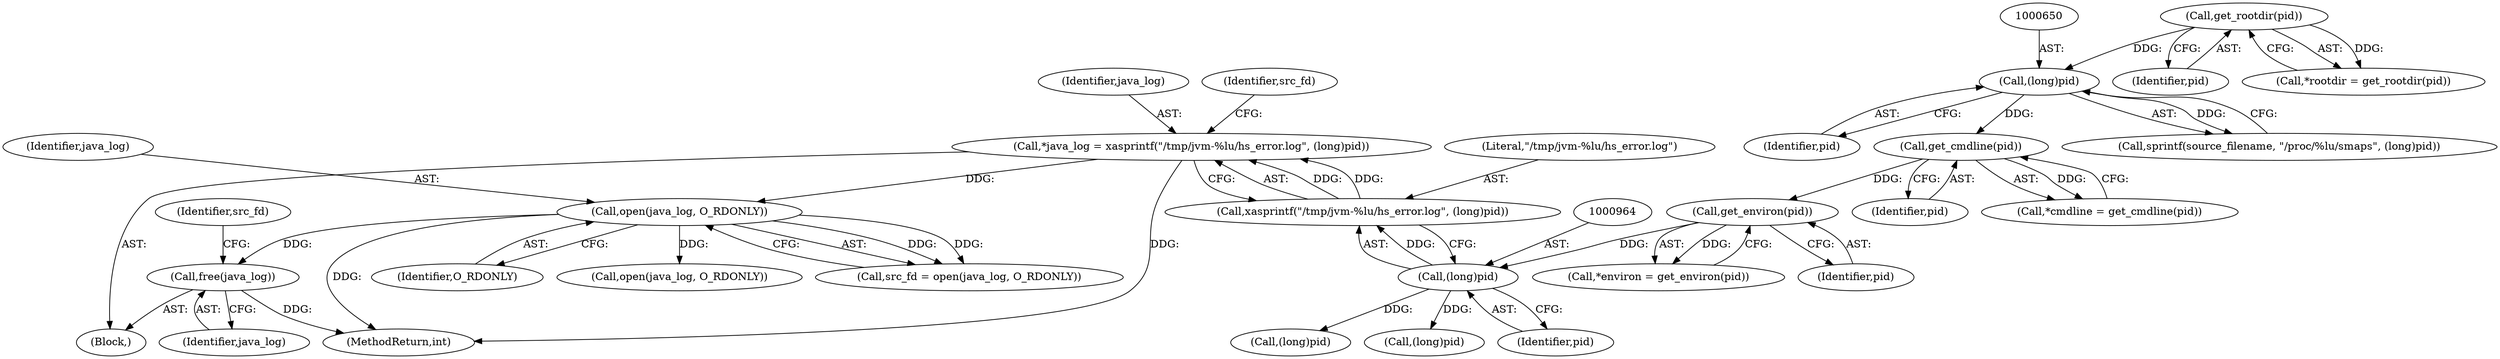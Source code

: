 digraph "0_abrt_80408e9e24a1c10f85fd969e1853e0f192157f92_0@API" {
"1000972" [label="(Call,free(java_log))"];
"1000969" [label="(Call,open(java_log, O_RDONLY))"];
"1000959" [label="(Call,*java_log = xasprintf(\"/tmp/jvm-%lu/hs_error.log\", (long)pid))"];
"1000961" [label="(Call,xasprintf(\"/tmp/jvm-%lu/hs_error.log\", (long)pid))"];
"1000963" [label="(Call,(long)pid)"];
"1000819" [label="(Call,get_environ(pid))"];
"1000812" [label="(Call,get_cmdline(pid))"];
"1000649" [label="(Call,(long)pid)"];
"1000627" [label="(Call,get_rootdir(pid))"];
"1000957" [label="(Block,)"];
"1000651" [label="(Identifier,pid)"];
"1001064" [label="(Call,(long)pid)"];
"1000628" [label="(Identifier,pid)"];
"1000627" [label="(Call,get_rootdir(pid))"];
"1000649" [label="(Call,(long)pid)"];
"1000967" [label="(Call,src_fd = open(java_log, O_RDONLY))"];
"1000817" [label="(Call,*environ = get_environ(pid))"];
"1000960" [label="(Identifier,java_log)"];
"1000965" [label="(Identifier,pid)"];
"1000961" [label="(Call,xasprintf(\"/tmp/jvm-%lu/hs_error.log\", (long)pid))"];
"1000962" [label="(Literal,\"/tmp/jvm-%lu/hs_error.log\")"];
"1000813" [label="(Identifier,pid)"];
"1001168" [label="(MethodReturn,int)"];
"1000969" [label="(Call,open(java_log, O_RDONLY))"];
"1000646" [label="(Call,sprintf(source_filename, \"/proc/%lu/smaps\", (long)pid))"];
"1000963" [label="(Call,(long)pid)"];
"1000819" [label="(Call,get_environ(pid))"];
"1000820" [label="(Identifier,pid)"];
"1000970" [label="(Identifier,java_log)"];
"1000971" [label="(Identifier,O_RDONLY)"];
"1000625" [label="(Call,*rootdir = get_rootdir(pid))"];
"1000959" [label="(Call,*java_log = xasprintf(\"/tmp/jvm-%lu/hs_error.log\", (long)pid))"];
"1000812" [label="(Call,get_cmdline(pid))"];
"1000989" [label="(Call,open(java_log, O_RDONLY))"];
"1000973" [label="(Identifier,java_log)"];
"1000968" [label="(Identifier,src_fd)"];
"1000972" [label="(Call,free(java_log))"];
"1000984" [label="(Call,(long)pid)"];
"1000810" [label="(Call,*cmdline = get_cmdline(pid))"];
"1000976" [label="(Identifier,src_fd)"];
"1000972" -> "1000957"  [label="AST: "];
"1000972" -> "1000973"  [label="CFG: "];
"1000973" -> "1000972"  [label="AST: "];
"1000976" -> "1000972"  [label="CFG: "];
"1000972" -> "1001168"  [label="DDG: "];
"1000969" -> "1000972"  [label="DDG: "];
"1000969" -> "1000967"  [label="AST: "];
"1000969" -> "1000971"  [label="CFG: "];
"1000970" -> "1000969"  [label="AST: "];
"1000971" -> "1000969"  [label="AST: "];
"1000967" -> "1000969"  [label="CFG: "];
"1000969" -> "1001168"  [label="DDG: "];
"1000969" -> "1000967"  [label="DDG: "];
"1000969" -> "1000967"  [label="DDG: "];
"1000959" -> "1000969"  [label="DDG: "];
"1000969" -> "1000989"  [label="DDG: "];
"1000959" -> "1000957"  [label="AST: "];
"1000959" -> "1000961"  [label="CFG: "];
"1000960" -> "1000959"  [label="AST: "];
"1000961" -> "1000959"  [label="AST: "];
"1000968" -> "1000959"  [label="CFG: "];
"1000959" -> "1001168"  [label="DDG: "];
"1000961" -> "1000959"  [label="DDG: "];
"1000961" -> "1000959"  [label="DDG: "];
"1000961" -> "1000963"  [label="CFG: "];
"1000962" -> "1000961"  [label="AST: "];
"1000963" -> "1000961"  [label="AST: "];
"1000963" -> "1000961"  [label="DDG: "];
"1000963" -> "1000965"  [label="CFG: "];
"1000964" -> "1000963"  [label="AST: "];
"1000965" -> "1000963"  [label="AST: "];
"1000819" -> "1000963"  [label="DDG: "];
"1000963" -> "1000984"  [label="DDG: "];
"1000963" -> "1001064"  [label="DDG: "];
"1000819" -> "1000817"  [label="AST: "];
"1000819" -> "1000820"  [label="CFG: "];
"1000820" -> "1000819"  [label="AST: "];
"1000817" -> "1000819"  [label="CFG: "];
"1000819" -> "1000817"  [label="DDG: "];
"1000812" -> "1000819"  [label="DDG: "];
"1000812" -> "1000810"  [label="AST: "];
"1000812" -> "1000813"  [label="CFG: "];
"1000813" -> "1000812"  [label="AST: "];
"1000810" -> "1000812"  [label="CFG: "];
"1000812" -> "1000810"  [label="DDG: "];
"1000649" -> "1000812"  [label="DDG: "];
"1000649" -> "1000646"  [label="AST: "];
"1000649" -> "1000651"  [label="CFG: "];
"1000650" -> "1000649"  [label="AST: "];
"1000651" -> "1000649"  [label="AST: "];
"1000646" -> "1000649"  [label="CFG: "];
"1000649" -> "1000646"  [label="DDG: "];
"1000627" -> "1000649"  [label="DDG: "];
"1000627" -> "1000625"  [label="AST: "];
"1000627" -> "1000628"  [label="CFG: "];
"1000628" -> "1000627"  [label="AST: "];
"1000625" -> "1000627"  [label="CFG: "];
"1000627" -> "1000625"  [label="DDG: "];
}
